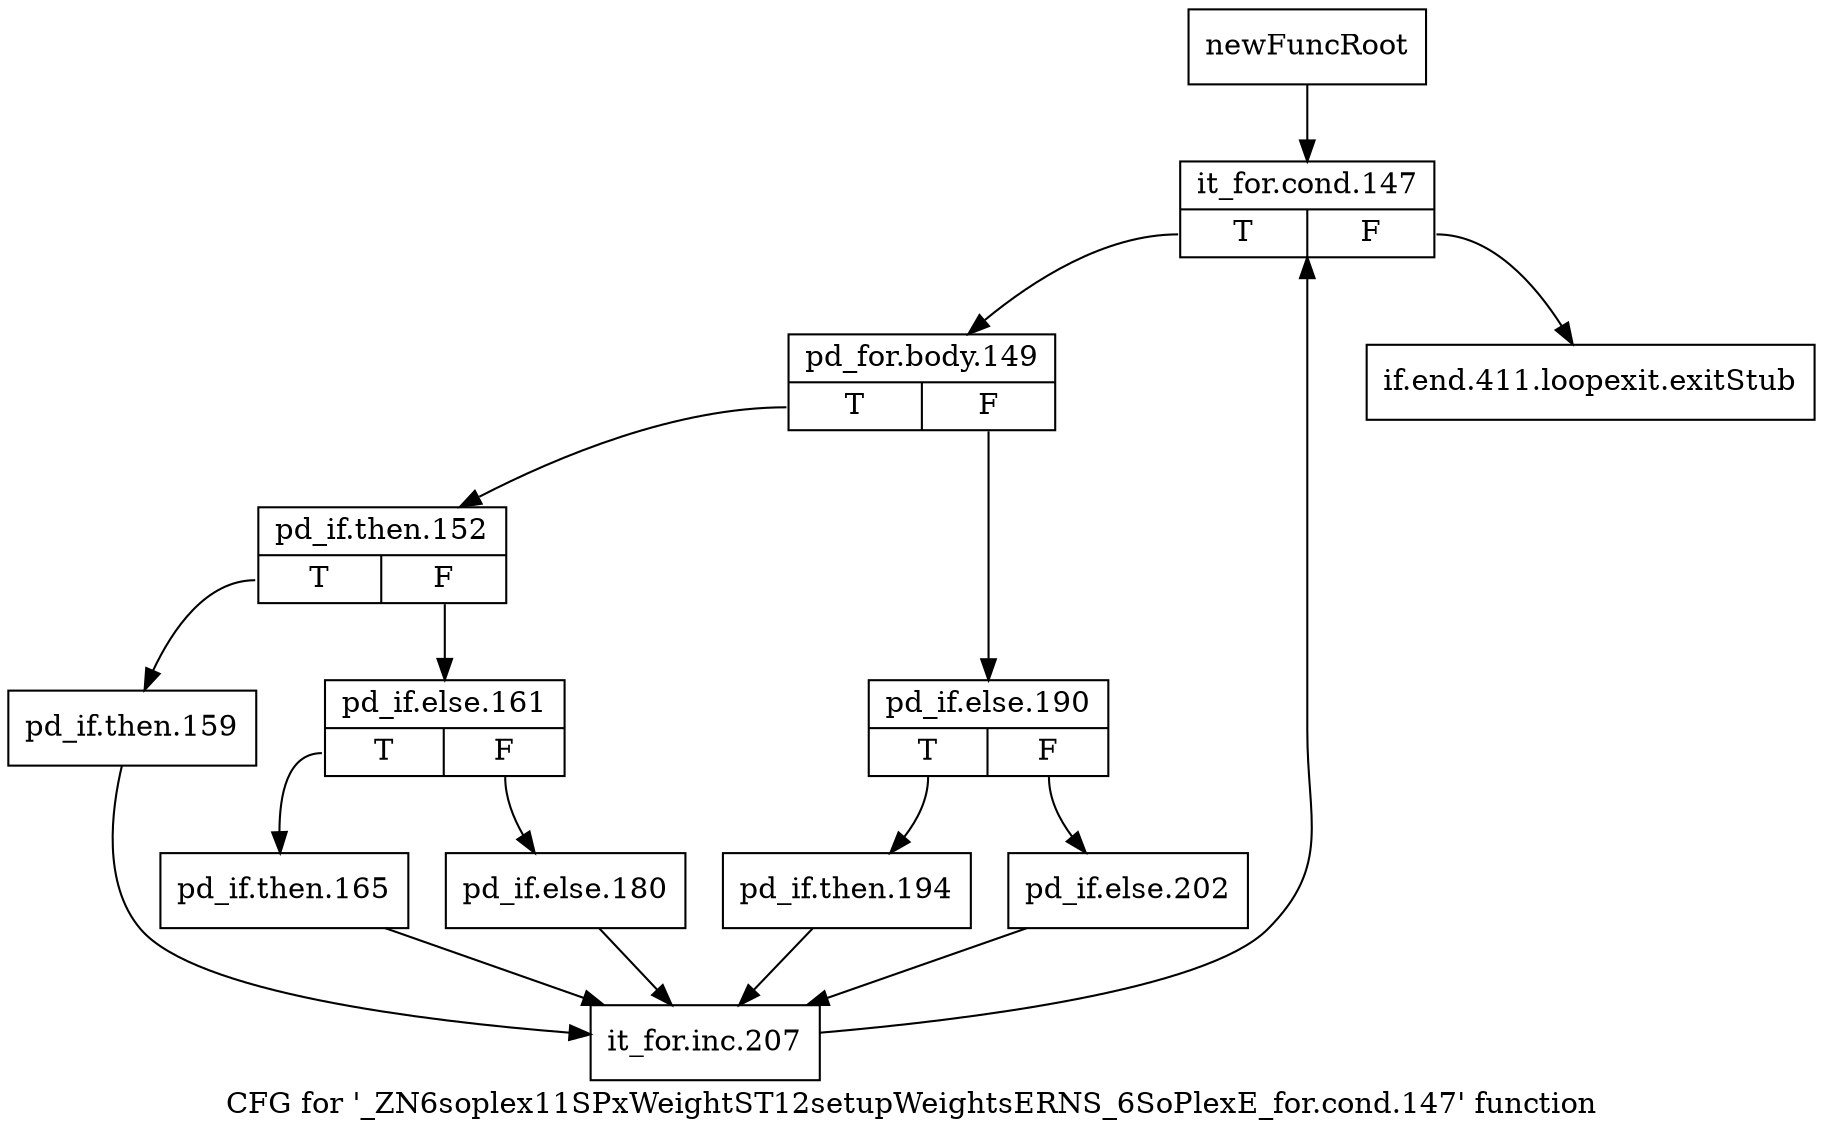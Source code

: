 digraph "CFG for '_ZN6soplex11SPxWeightST12setupWeightsERNS_6SoPlexE_for.cond.147' function" {
	label="CFG for '_ZN6soplex11SPxWeightST12setupWeightsERNS_6SoPlexE_for.cond.147' function";

	Node0x2f543b0 [shape=record,label="{newFuncRoot}"];
	Node0x2f543b0 -> Node0x2f54450;
	Node0x2f54400 [shape=record,label="{if.end.411.loopexit.exitStub}"];
	Node0x2f54450 [shape=record,label="{it_for.cond.147|{<s0>T|<s1>F}}"];
	Node0x2f54450:s0 -> Node0x2f544a0;
	Node0x2f54450:s1 -> Node0x2f54400;
	Node0x2f544a0 [shape=record,label="{pd_for.body.149|{<s0>T|<s1>F}}"];
	Node0x2f544a0:s0 -> Node0x2f545e0;
	Node0x2f544a0:s1 -> Node0x2f544f0;
	Node0x2f544f0 [shape=record,label="{pd_if.else.190|{<s0>T|<s1>F}}"];
	Node0x2f544f0:s0 -> Node0x2f54590;
	Node0x2f544f0:s1 -> Node0x2f54540;
	Node0x2f54540 [shape=record,label="{pd_if.else.202}"];
	Node0x2f54540 -> Node0x2f54770;
	Node0x2f54590 [shape=record,label="{pd_if.then.194}"];
	Node0x2f54590 -> Node0x2f54770;
	Node0x2f545e0 [shape=record,label="{pd_if.then.152|{<s0>T|<s1>F}}"];
	Node0x2f545e0:s0 -> Node0x2f54720;
	Node0x2f545e0:s1 -> Node0x2f54630;
	Node0x2f54630 [shape=record,label="{pd_if.else.161|{<s0>T|<s1>F}}"];
	Node0x2f54630:s0 -> Node0x2f546d0;
	Node0x2f54630:s1 -> Node0x2f54680;
	Node0x2f54680 [shape=record,label="{pd_if.else.180}"];
	Node0x2f54680 -> Node0x2f54770;
	Node0x2f546d0 [shape=record,label="{pd_if.then.165}"];
	Node0x2f546d0 -> Node0x2f54770;
	Node0x2f54720 [shape=record,label="{pd_if.then.159}"];
	Node0x2f54720 -> Node0x2f54770;
	Node0x2f54770 [shape=record,label="{it_for.inc.207}"];
	Node0x2f54770 -> Node0x2f54450;
}
